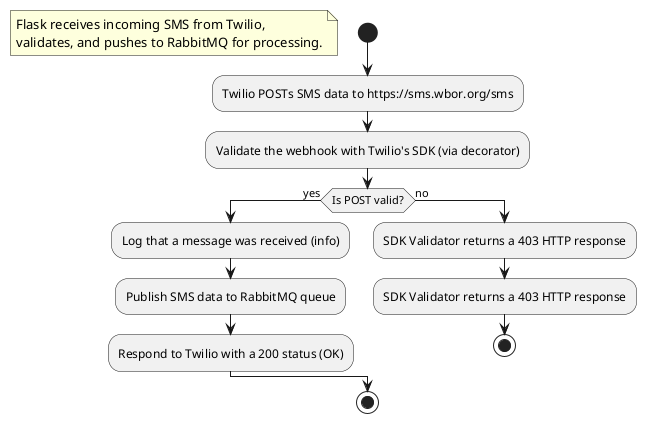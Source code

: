 @startuml Inbound Messages
start

floating note
    Flask receives incoming SMS from Twilio,
    validates, and pushes to RabbitMQ for processing.
end note

:Twilio POSTs SMS data to https://sms.wbor.org/sms;
:Validate the webhook with Twilio's SDK (via decorator);

if (Is POST valid?) then (yes)
    :Log that a message was received (info);
    :Publish SMS data to RabbitMQ queue;

    :Respond to Twilio with a 200 status (OK);
else (no)
    :SDK Validator returns a 403 HTTP response;
    :SDK Validator returns a 403 HTTP response;
    stop
endif
stop
@enduml